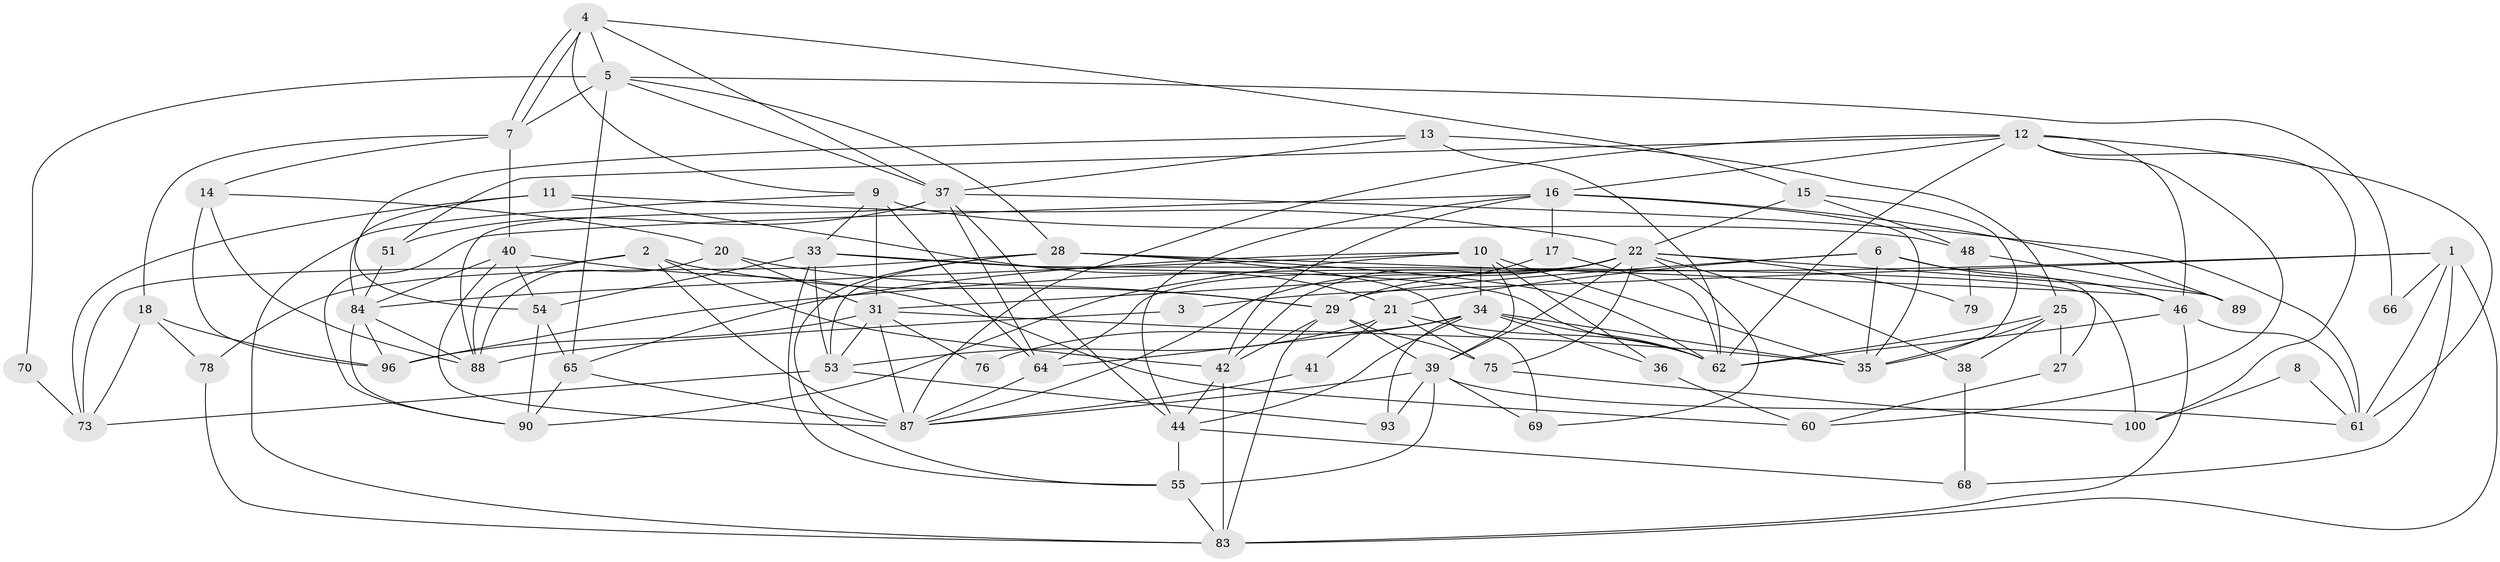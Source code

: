 // original degree distribution, {6: 0.09345794392523364, 4: 0.2803738317757009, 2: 0.11214953271028037, 5: 0.1308411214953271, 3: 0.3177570093457944, 7: 0.04672897196261682, 8: 0.009345794392523364, 9: 0.009345794392523364}
// Generated by graph-tools (version 1.1) at 2025/11/02/27/25 16:11:19]
// undirected, 66 vertices, 169 edges
graph export_dot {
graph [start="1"]
  node [color=gray90,style=filled];
  1 [super="+71"];
  2 [super="+77"];
  3;
  4;
  5 [super="+49"];
  6 [super="+24"];
  7 [super="+91"];
  8;
  9 [super="+23"];
  10 [super="+19"];
  11 [super="+59"];
  12 [super="+85"];
  13 [super="+50"];
  14 [super="+95"];
  15 [super="+92"];
  16 [super="+26"];
  17;
  18 [super="+32"];
  20;
  21 [super="+52"];
  22 [super="+30"];
  25 [super="+56"];
  27;
  28 [super="+58"];
  29 [super="+45"];
  31 [super="+57"];
  33 [super="+43"];
  34 [super="+102"];
  35 [super="+103"];
  36 [super="+82"];
  37 [super="+99"];
  38;
  39 [super="+67"];
  40;
  41;
  42 [super="+80"];
  44 [super="+97"];
  46 [super="+47"];
  48 [super="+74"];
  51;
  53 [super="+72"];
  54 [super="+63"];
  55;
  60;
  61 [super="+81"];
  62 [super="+105"];
  64;
  65;
  66;
  68;
  69;
  70;
  73 [super="+86"];
  75 [super="+101"];
  76;
  78;
  79;
  83 [super="+98"];
  84 [super="+94"];
  87 [super="+107"];
  88 [super="+106"];
  89;
  90 [super="+104"];
  93;
  96;
  100;
  1 -- 96;
  1 -- 3;
  1 -- 66;
  1 -- 68;
  1 -- 61;
  1 -- 83;
  2 -- 29;
  2 -- 88;
  2 -- 73;
  2 -- 42;
  2 -- 87;
  3 -- 88;
  4 -- 7;
  4 -- 7;
  4 -- 5;
  4 -- 9;
  4 -- 37;
  4 -- 15;
  5 -- 28;
  5 -- 65;
  5 -- 7;
  5 -- 66;
  5 -- 37;
  5 -- 70;
  6 -- 35;
  6 -- 46;
  6 -- 29;
  6 -- 27;
  6 -- 21;
  7 -- 40;
  7 -- 18;
  7 -- 14;
  8 -- 100;
  8 -- 61;
  9 -- 48 [weight=2];
  9 -- 64;
  9 -- 83;
  9 -- 33;
  9 -- 31;
  10 -- 90;
  10 -- 34;
  10 -- 65;
  10 -- 35;
  10 -- 36;
  10 -- 39;
  10 -- 84;
  11 -- 21;
  11 -- 22;
  11 -- 73;
  11 -- 84;
  12 -- 46;
  12 -- 16;
  12 -- 51;
  12 -- 60;
  12 -- 87;
  12 -- 100;
  12 -- 61;
  12 -- 62;
  13 -- 54;
  13 -- 25;
  13 -- 37;
  13 -- 62;
  14 -- 20;
  14 -- 88;
  14 -- 96;
  15 -- 48;
  15 -- 22;
  15 -- 35;
  16 -- 42;
  16 -- 89;
  16 -- 17;
  16 -- 90;
  16 -- 44;
  16 -- 35;
  17 -- 62;
  17 -- 29;
  18 -- 96;
  18 -- 78;
  18 -- 73;
  20 -- 88;
  20 -- 29;
  20 -- 31;
  21 -- 41;
  21 -- 62;
  21 -- 75;
  21 -- 53;
  22 -- 38;
  22 -- 64;
  22 -- 75;
  22 -- 69;
  22 -- 79;
  22 -- 89;
  22 -- 31;
  22 -- 39;
  22 -- 42;
  22 -- 87;
  25 -- 35;
  25 -- 38;
  25 -- 27;
  25 -- 62;
  27 -- 60;
  28 -- 62;
  28 -- 46;
  28 -- 55;
  28 -- 69;
  28 -- 78;
  28 -- 53;
  29 -- 83;
  29 -- 75;
  29 -- 42;
  29 -- 39;
  31 -- 35;
  31 -- 96;
  31 -- 53;
  31 -- 76;
  31 -- 87;
  33 -- 55;
  33 -- 100;
  33 -- 62;
  33 -- 54;
  33 -- 53;
  34 -- 64;
  34 -- 76;
  34 -- 93;
  34 -- 62;
  34 -- 36;
  34 -- 44;
  34 -- 35;
  36 -- 60;
  37 -- 51;
  37 -- 44;
  37 -- 64;
  37 -- 88;
  37 -- 61;
  38 -- 68;
  39 -- 55;
  39 -- 93;
  39 -- 61;
  39 -- 69;
  39 -- 87;
  40 -- 60;
  40 -- 84;
  40 -- 54;
  40 -- 87;
  41 -- 87;
  42 -- 83;
  42 -- 44;
  44 -- 68;
  44 -- 55;
  46 -- 83;
  46 -- 62;
  46 -- 61;
  48 -- 89;
  48 -- 79;
  51 -- 84;
  53 -- 73;
  53 -- 93;
  54 -- 65;
  54 -- 90;
  55 -- 83;
  64 -- 87;
  65 -- 90;
  65 -- 87;
  70 -- 73 [weight=2];
  75 -- 100;
  78 -- 83;
  84 -- 96;
  84 -- 90;
  84 -- 88;
}
